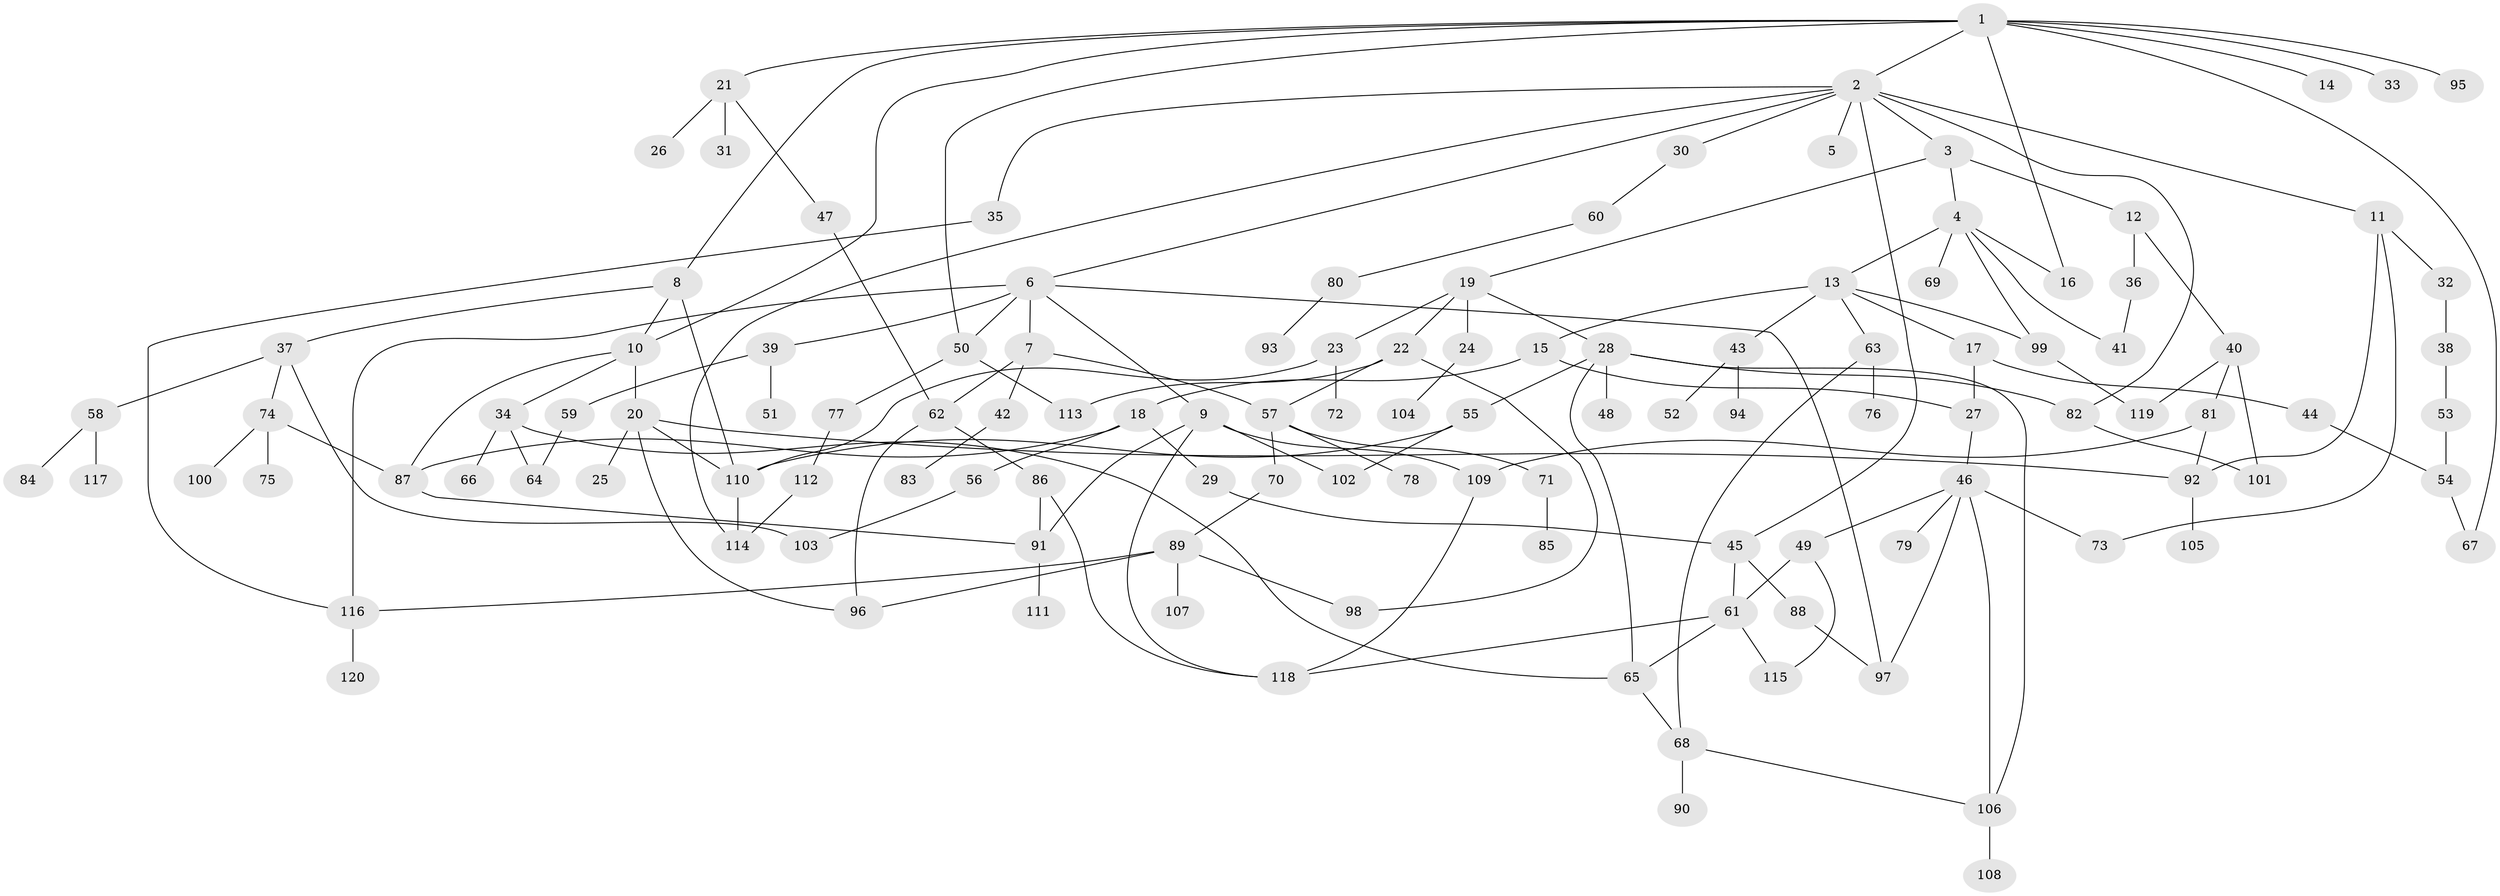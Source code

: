 // Generated by graph-tools (version 1.1) at 2025/42/03/09/25 04:42:33]
// undirected, 120 vertices, 167 edges
graph export_dot {
graph [start="1"]
  node [color=gray90,style=filled];
  1;
  2;
  3;
  4;
  5;
  6;
  7;
  8;
  9;
  10;
  11;
  12;
  13;
  14;
  15;
  16;
  17;
  18;
  19;
  20;
  21;
  22;
  23;
  24;
  25;
  26;
  27;
  28;
  29;
  30;
  31;
  32;
  33;
  34;
  35;
  36;
  37;
  38;
  39;
  40;
  41;
  42;
  43;
  44;
  45;
  46;
  47;
  48;
  49;
  50;
  51;
  52;
  53;
  54;
  55;
  56;
  57;
  58;
  59;
  60;
  61;
  62;
  63;
  64;
  65;
  66;
  67;
  68;
  69;
  70;
  71;
  72;
  73;
  74;
  75;
  76;
  77;
  78;
  79;
  80;
  81;
  82;
  83;
  84;
  85;
  86;
  87;
  88;
  89;
  90;
  91;
  92;
  93;
  94;
  95;
  96;
  97;
  98;
  99;
  100;
  101;
  102;
  103;
  104;
  105;
  106;
  107;
  108;
  109;
  110;
  111;
  112;
  113;
  114;
  115;
  116;
  117;
  118;
  119;
  120;
  1 -- 2;
  1 -- 8;
  1 -- 10;
  1 -- 14;
  1 -- 16;
  1 -- 21;
  1 -- 33;
  1 -- 95;
  1 -- 50;
  1 -- 67;
  2 -- 3;
  2 -- 5;
  2 -- 6;
  2 -- 11;
  2 -- 30;
  2 -- 35;
  2 -- 45;
  2 -- 82;
  2 -- 114;
  3 -- 4;
  3 -- 12;
  3 -- 19;
  4 -- 13;
  4 -- 41;
  4 -- 69;
  4 -- 99;
  4 -- 16;
  6 -- 7;
  6 -- 9;
  6 -- 39;
  6 -- 50;
  6 -- 116;
  6 -- 97;
  7 -- 42;
  7 -- 57;
  7 -- 62;
  8 -- 37;
  8 -- 10;
  8 -- 110;
  9 -- 102;
  9 -- 109;
  9 -- 91;
  9 -- 118;
  10 -- 20;
  10 -- 34;
  10 -- 87;
  11 -- 32;
  11 -- 92;
  11 -- 73;
  12 -- 36;
  12 -- 40;
  13 -- 15;
  13 -- 17;
  13 -- 43;
  13 -- 63;
  13 -- 99;
  15 -- 18;
  15 -- 27;
  17 -- 27;
  17 -- 44;
  18 -- 29;
  18 -- 56;
  18 -- 87;
  19 -- 22;
  19 -- 23;
  19 -- 24;
  19 -- 28;
  20 -- 25;
  20 -- 110;
  20 -- 96;
  20 -- 92;
  21 -- 26;
  21 -- 31;
  21 -- 47;
  22 -- 113;
  22 -- 98;
  22 -- 57;
  23 -- 72;
  23 -- 110;
  24 -- 104;
  27 -- 46;
  28 -- 48;
  28 -- 55;
  28 -- 106;
  28 -- 82;
  28 -- 65;
  29 -- 45;
  30 -- 60;
  32 -- 38;
  34 -- 65;
  34 -- 66;
  34 -- 64;
  35 -- 116;
  36 -- 41;
  37 -- 58;
  37 -- 74;
  37 -- 103;
  38 -- 53;
  39 -- 51;
  39 -- 59;
  40 -- 81;
  40 -- 119;
  40 -- 101;
  42 -- 83;
  43 -- 52;
  43 -- 94;
  44 -- 54;
  45 -- 88;
  45 -- 61;
  46 -- 49;
  46 -- 73;
  46 -- 79;
  46 -- 106;
  46 -- 97;
  47 -- 62;
  49 -- 61;
  49 -- 115;
  50 -- 77;
  50 -- 113;
  53 -- 54;
  54 -- 67;
  55 -- 102;
  55 -- 110;
  56 -- 103;
  57 -- 70;
  57 -- 71;
  57 -- 78;
  58 -- 84;
  58 -- 117;
  59 -- 64;
  60 -- 80;
  61 -- 115;
  61 -- 118;
  61 -- 65;
  62 -- 86;
  62 -- 96;
  63 -- 76;
  63 -- 68;
  65 -- 68;
  68 -- 90;
  68 -- 106;
  70 -- 89;
  71 -- 85;
  74 -- 75;
  74 -- 87;
  74 -- 100;
  77 -- 112;
  80 -- 93;
  81 -- 92;
  81 -- 109;
  82 -- 101;
  86 -- 118;
  86 -- 91;
  87 -- 91;
  88 -- 97;
  89 -- 98;
  89 -- 107;
  89 -- 96;
  89 -- 116;
  91 -- 111;
  92 -- 105;
  99 -- 119;
  106 -- 108;
  109 -- 118;
  110 -- 114;
  112 -- 114;
  116 -- 120;
}
